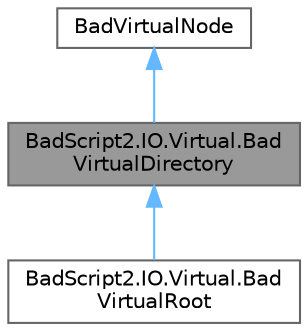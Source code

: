 digraph "BadScript2.IO.Virtual.BadVirtualDirectory"
{
 // LATEX_PDF_SIZE
  bgcolor="transparent";
  edge [fontname=Helvetica,fontsize=10,labelfontname=Helvetica,labelfontsize=10];
  node [fontname=Helvetica,fontsize=10,shape=box,height=0.2,width=0.4];
  Node1 [id="Node000001",label="BadScript2.IO.Virtual.Bad\lVirtualDirectory",height=0.2,width=0.4,color="gray40", fillcolor="grey60", style="filled", fontcolor="black",tooltip="Represents a Virtual File System Directory Entry."];
  Node2 -> Node1 [id="edge1_Node000001_Node000002",dir="back",color="steelblue1",style="solid",tooltip=" "];
  Node2 [id="Node000002",label="BadVirtualNode",height=0.2,width=0.4,color="gray40", fillcolor="white", style="filled",URL="$class_bad_script2_1_1_i_o_1_1_virtual_1_1_bad_virtual_node.html",tooltip="Base class for all Virtual Filesystem Nodes."];
  Node1 -> Node3 [id="edge2_Node000001_Node000003",dir="back",color="steelblue1",style="solid",tooltip=" "];
  Node3 [id="Node000003",label="BadScript2.IO.Virtual.Bad\lVirtualRoot",height=0.2,width=0.4,color="gray40", fillcolor="white", style="filled",URL="$class_bad_script2_1_1_i_o_1_1_virtual_1_1_bad_virtual_root.html",tooltip="Implements a Virtual File System Root Directory."];
}
